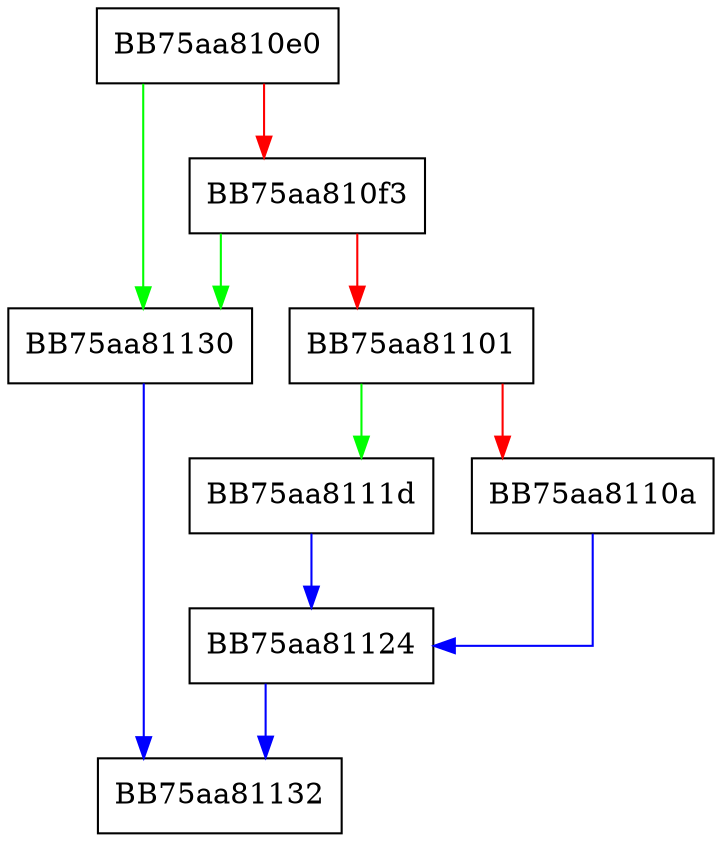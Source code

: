 digraph save_state {
  node [shape="box"];
  graph [splines=ortho];
  BB75aa810e0 -> BB75aa81130 [color="green"];
  BB75aa810e0 -> BB75aa810f3 [color="red"];
  BB75aa810f3 -> BB75aa81130 [color="green"];
  BB75aa810f3 -> BB75aa81101 [color="red"];
  BB75aa81101 -> BB75aa8111d [color="green"];
  BB75aa81101 -> BB75aa8110a [color="red"];
  BB75aa8110a -> BB75aa81124 [color="blue"];
  BB75aa8111d -> BB75aa81124 [color="blue"];
  BB75aa81124 -> BB75aa81132 [color="blue"];
  BB75aa81130 -> BB75aa81132 [color="blue"];
}